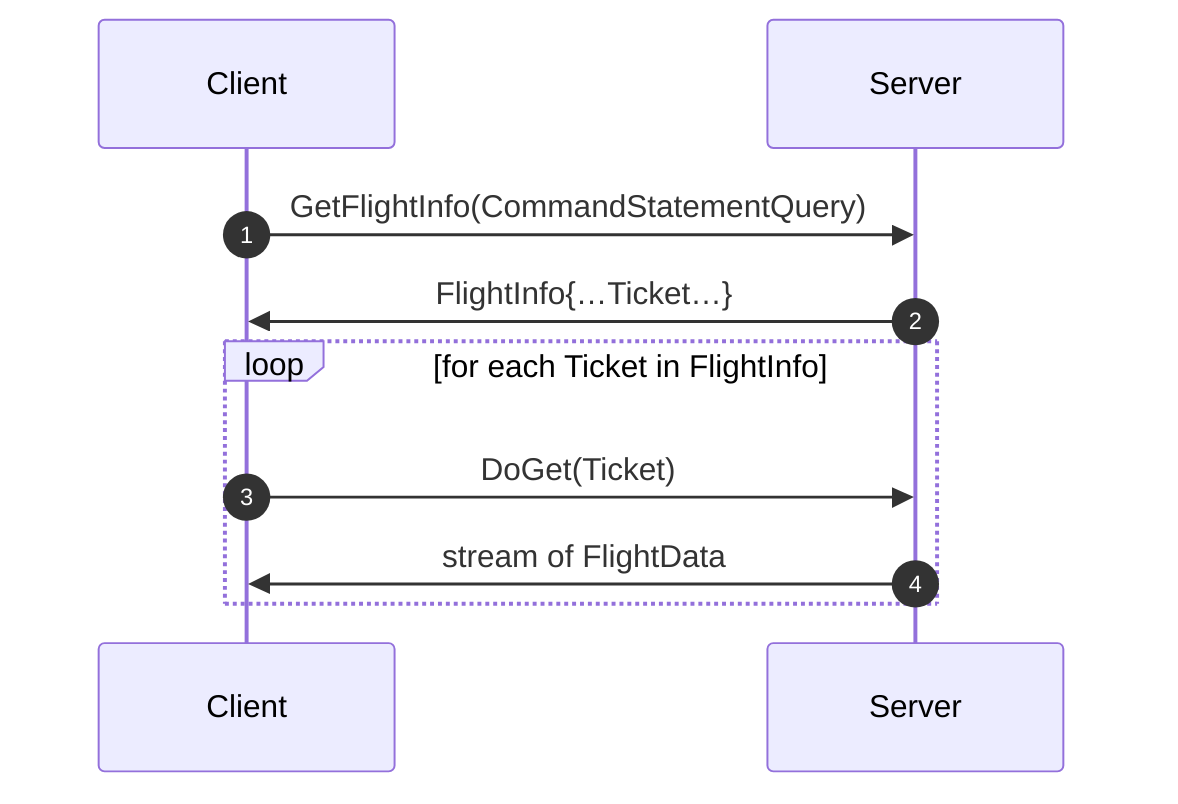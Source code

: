 sequenceDiagram
autonumber

participant Client
participant Server
Client->>Server: GetFlightInfo(CommandStatementQuery)
Server->>Client: FlightInfo{…Ticket…}
loop for each Ticket in FlightInfo
    Client->>Server: DoGet(Ticket)
    Server->>Client: stream of FlightData
end